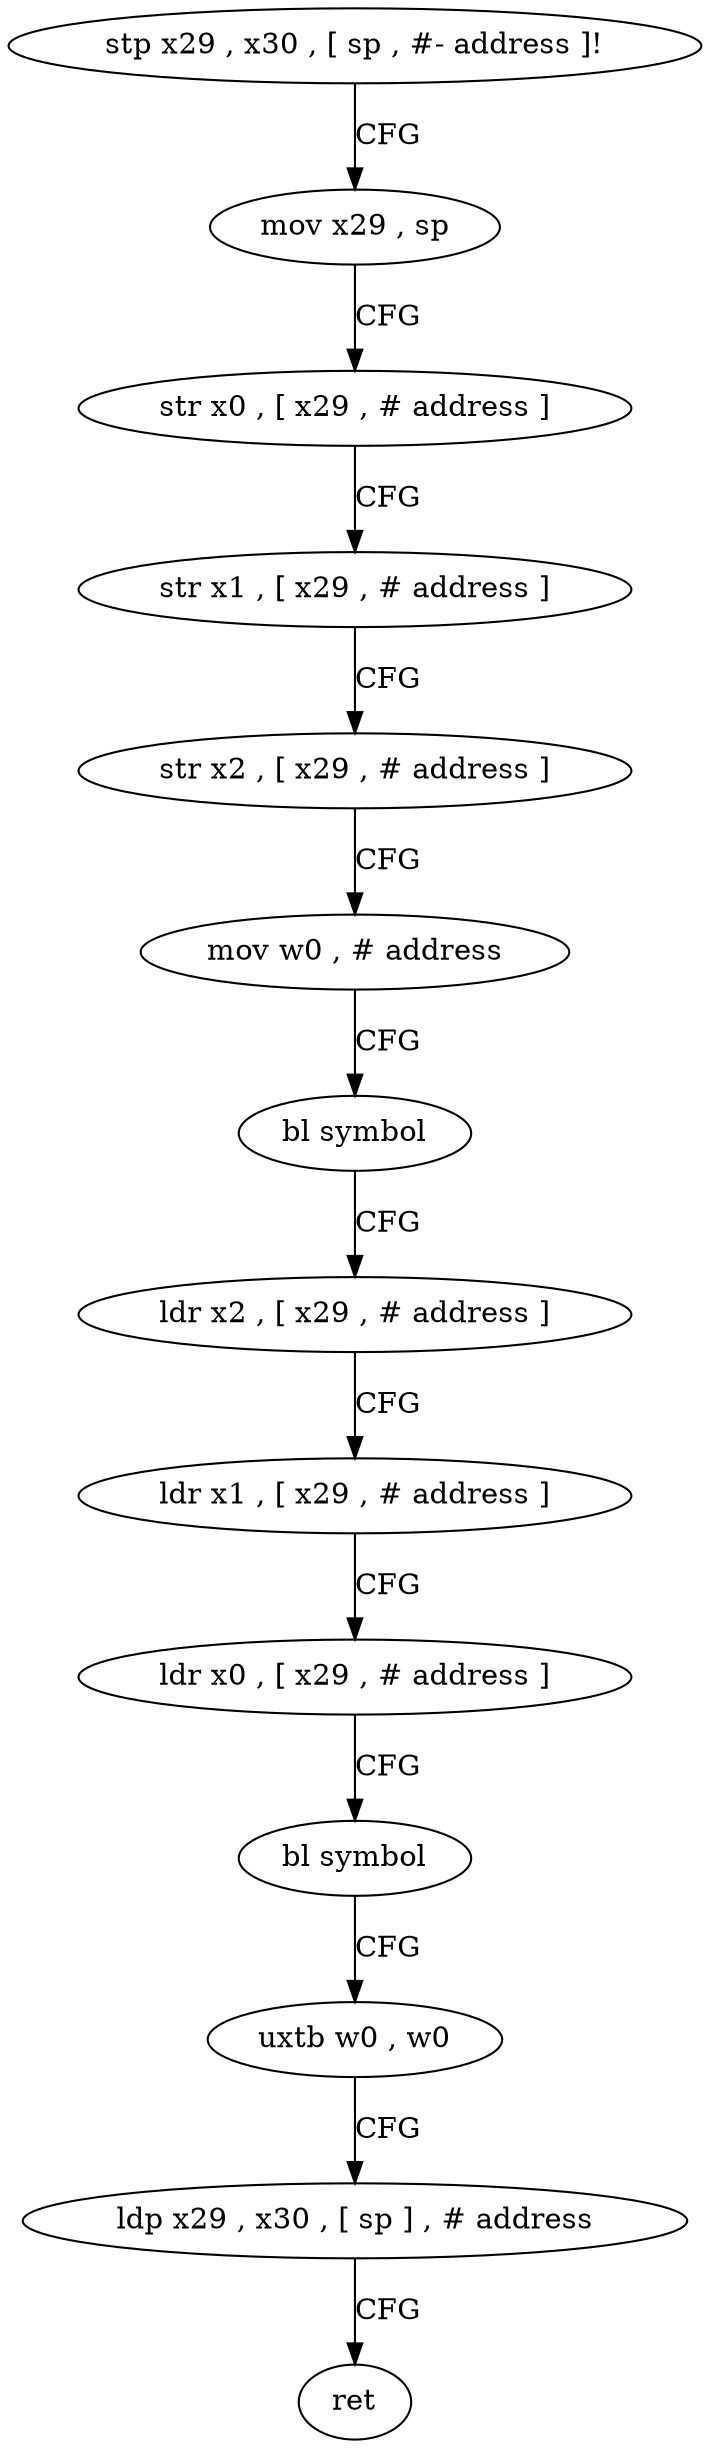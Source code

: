digraph "func" {
"4265720" [label = "stp x29 , x30 , [ sp , #- address ]!" ]
"4265724" [label = "mov x29 , sp" ]
"4265728" [label = "str x0 , [ x29 , # address ]" ]
"4265732" [label = "str x1 , [ x29 , # address ]" ]
"4265736" [label = "str x2 , [ x29 , # address ]" ]
"4265740" [label = "mov w0 , # address" ]
"4265744" [label = "bl symbol" ]
"4265748" [label = "ldr x2 , [ x29 , # address ]" ]
"4265752" [label = "ldr x1 , [ x29 , # address ]" ]
"4265756" [label = "ldr x0 , [ x29 , # address ]" ]
"4265760" [label = "bl symbol" ]
"4265764" [label = "uxtb w0 , w0" ]
"4265768" [label = "ldp x29 , x30 , [ sp ] , # address" ]
"4265772" [label = "ret" ]
"4265720" -> "4265724" [ label = "CFG" ]
"4265724" -> "4265728" [ label = "CFG" ]
"4265728" -> "4265732" [ label = "CFG" ]
"4265732" -> "4265736" [ label = "CFG" ]
"4265736" -> "4265740" [ label = "CFG" ]
"4265740" -> "4265744" [ label = "CFG" ]
"4265744" -> "4265748" [ label = "CFG" ]
"4265748" -> "4265752" [ label = "CFG" ]
"4265752" -> "4265756" [ label = "CFG" ]
"4265756" -> "4265760" [ label = "CFG" ]
"4265760" -> "4265764" [ label = "CFG" ]
"4265764" -> "4265768" [ label = "CFG" ]
"4265768" -> "4265772" [ label = "CFG" ]
}
